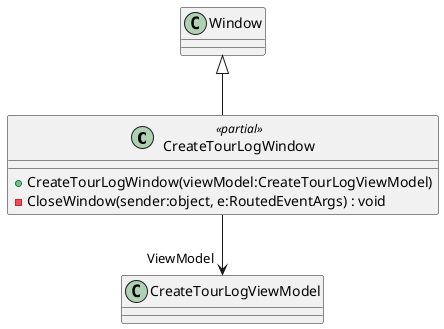 @startuml
class CreateTourLogWindow <<partial>> {
    + CreateTourLogWindow(viewModel:CreateTourLogViewModel)
    - CloseWindow(sender:object, e:RoutedEventArgs) : void
}
Window <|-- CreateTourLogWindow
CreateTourLogWindow --> "ViewModel" CreateTourLogViewModel
@enduml
